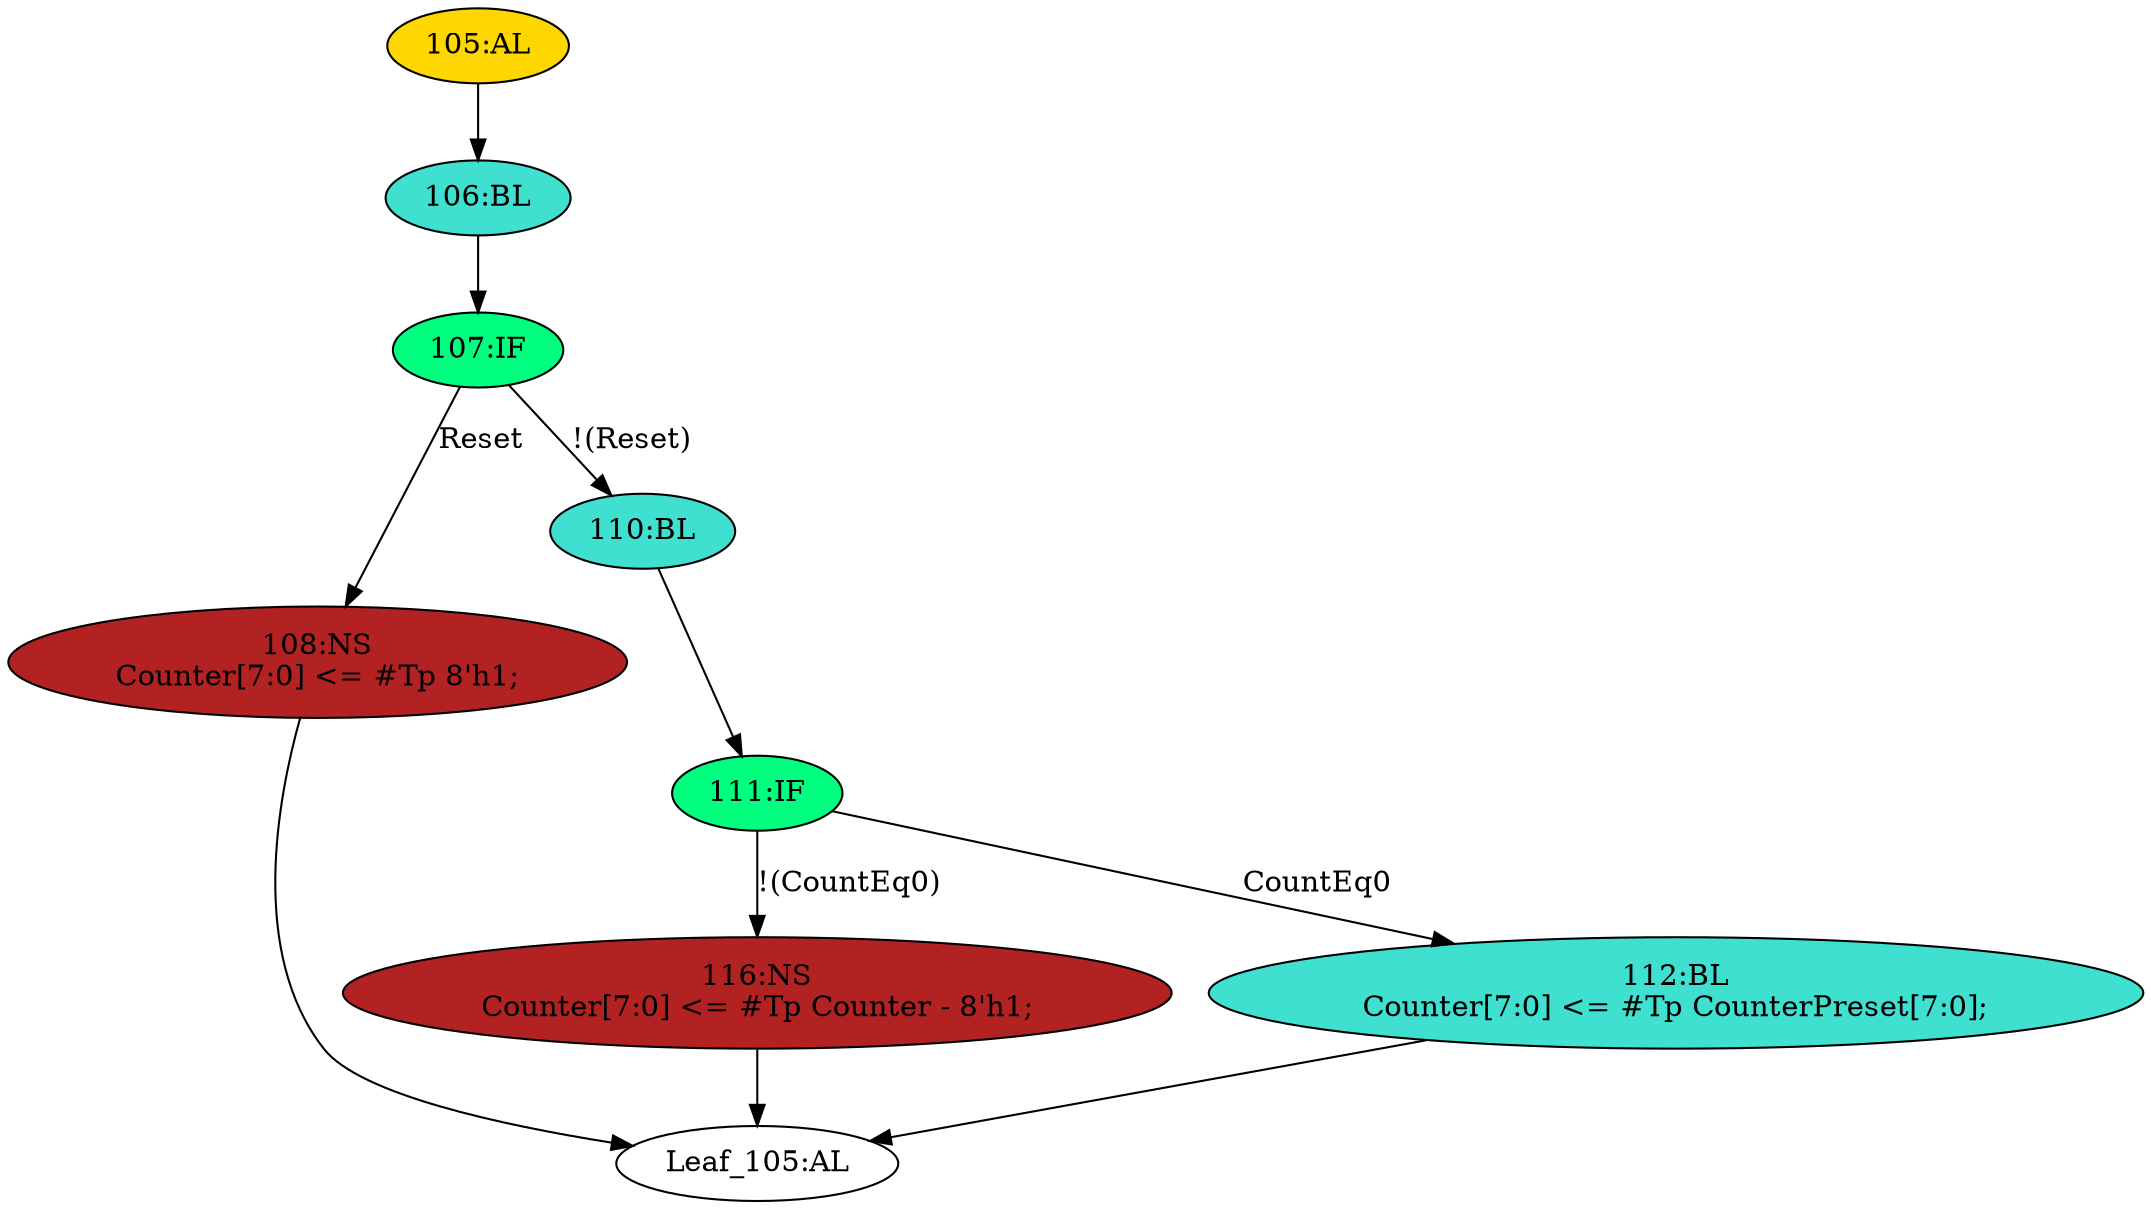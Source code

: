strict digraph "" {
	node [label="\N"];
	"Leaf_105:AL"	 [def_var="['Counter']",
		label="Leaf_105:AL"];
	"116:NS"	 [ast="<pyverilog.vparser.ast.NonblockingSubstitution object at 0x7f94c7fab750>",
		fillcolor=firebrick,
		label="116:NS
Counter[7:0] <= #Tp Counter - 8'h1;",
		statements="[<pyverilog.vparser.ast.NonblockingSubstitution object at 0x7f94c7fab750>]",
		style=filled,
		typ=NonblockingSubstitution];
	"116:NS" -> "Leaf_105:AL"	 [cond="[]",
		lineno=None];
	"108:NS"	 [ast="<pyverilog.vparser.ast.NonblockingSubstitution object at 0x7f94c7fabcd0>",
		fillcolor=firebrick,
		label="108:NS
Counter[7:0] <= #Tp 8'h1;",
		statements="[<pyverilog.vparser.ast.NonblockingSubstitution object at 0x7f94c7fabcd0>]",
		style=filled,
		typ=NonblockingSubstitution];
	"108:NS" -> "Leaf_105:AL"	 [cond="[]",
		lineno=None];
	"105:AL"	 [ast="<pyverilog.vparser.ast.Always object at 0x7f94c7fabf90>",
		clk_sens=True,
		fillcolor=gold,
		label="105:AL",
		sens="['Clk', 'Reset']",
		statements="[]",
		style=filled,
		typ=Always,
		use_var="['Reset', 'Counter', 'CounterPreset', 'CountEq0']"];
	"106:BL"	 [ast="<pyverilog.vparser.ast.Block object at 0x7f94c7fb3150>",
		fillcolor=turquoise,
		label="106:BL",
		statements="[]",
		style=filled,
		typ=Block];
	"105:AL" -> "106:BL"	 [cond="[]",
		lineno=None];
	"107:IF"	 [ast="<pyverilog.vparser.ast.IfStatement object at 0x7f94c7fb3190>",
		fillcolor=springgreen,
		label="107:IF",
		statements="[]",
		style=filled,
		typ=IfStatement];
	"106:BL" -> "107:IF"	 [cond="[]",
		lineno=None];
	"110:BL"	 [ast="<pyverilog.vparser.ast.Block object at 0x7f94c7fb3210>",
		fillcolor=turquoise,
		label="110:BL",
		statements="[]",
		style=filled,
		typ=Block];
	"111:IF"	 [ast="<pyverilog.vparser.ast.IfStatement object at 0x7f94c7fb3250>",
		fillcolor=springgreen,
		label="111:IF",
		statements="[]",
		style=filled,
		typ=IfStatement];
	"110:BL" -> "111:IF"	 [cond="[]",
		lineno=None];
	"112:BL"	 [ast="<pyverilog.vparser.ast.Block object at 0x7f94c7fb32d0>",
		fillcolor=turquoise,
		label="112:BL
Counter[7:0] <= #Tp CounterPreset[7:0];",
		statements="[<pyverilog.vparser.ast.NonblockingSubstitution object at 0x7f94c7fb3310>]",
		style=filled,
		typ=Block];
	"112:BL" -> "Leaf_105:AL"	 [cond="[]",
		lineno=None];
	"107:IF" -> "108:NS"	 [cond="['Reset']",
		label=Reset,
		lineno=107];
	"107:IF" -> "110:BL"	 [cond="['Reset']",
		label="!(Reset)",
		lineno=107];
	"111:IF" -> "116:NS"	 [cond="['CountEq0']",
		label="!(CountEq0)",
		lineno=111];
	"111:IF" -> "112:BL"	 [cond="['CountEq0']",
		label=CountEq0,
		lineno=111];
}
